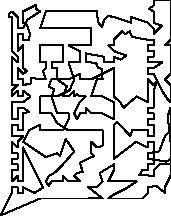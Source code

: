 unitsize(0.001cm);
// 58962.5
draw((200,400)--(200,500));
draw((200,500)--(300,500));
draw((300,500)--(300,400));
draw((300,400)--(400,400));
draw((400,400)--(400,500));
draw((400,500)--(600,400));
draw((600,400)--(750,490));
draw((750,490)--(700,600));
draw((700,600)--(400,1200));
draw((400,1200)--(400,1100));
draw((400,1100)--(400,1000));
draw((400,1000)--(400,900));
draw((400,900)--(400,800));
draw((400,800)--(400,700));
draw((400,700)--(400,600));
draw((400,600)--(300,600));
draw((300,600)--(300,700));
draw((300,700)--(200,600));
draw((200,600)--(200,700));
draw((200,700)--(200,800));
draw((200,800)--(300,800));
draw((300,800)--(300,900));
draw((300,900)--(200,900));
draw((200,900)--(200,1000));
draw((200,1000)--(300,1000));
draw((300,1000)--(300,1100));
draw((300,1100)--(200,1100));
draw((200,1100)--(200,1200));
draw((200,1200)--(200,1300));
draw((200,1300)--(300,1200));
draw((300,1200)--(300,1300));
draw((300,1300)--(400,1400));
draw((400,1400)--(300,1400));
draw((300,1400)--(200,1400));
draw((200,1400)--(200,1500));
draw((200,1500)--(200,1600));
draw((200,1600)--(300,1600));
draw((300,1600)--(300,1500));
draw((300,1500)--(400,1500));
draw((400,1500)--(400,1600));
draw((400,1600)--(400,1700));
draw((400,1700)--(400,1800));
draw((400,1800)--(500,1829));
draw((500,1829)--(400,1900));
draw((400,1900)--(300,1900));
draw((300,1900)--(300,1800));
draw((300,1800)--(300,1700));
draw((300,1700)--(200,1700));
draw((200,1700)--(200,1800));
draw((200,1800)--(200,1900));
draw((200,1900)--(200,2000));
draw((200,2000)--(300,2000));
draw((300,2000)--(400,2000));
draw((400,2000)--(530,2100));
draw((530,2100)--(400,2200));
draw((400,2200)--(400,2100));
draw((400,2100)--(300,2100));
draw((300,2100)--(300,2200));
draw((300,2200)--(200,2100));
draw((200,2100)--(200,2200));
draw((200,2200)--(300,2300));
draw((300,2300)--(200,2300));
draw((200,2300)--(200,2400));
draw((200,2400)--(200,2500));
draw((200,2500)--(200,2600));
draw((200,2600)--(200,2700));
draw((200,2700)--(200,2800));
draw((200,2800)--(300,2700));
draw((300,2700)--(300,2800));
draw((300,2800)--(200,2900));
draw((200,2900)--(200,3000));
draw((200,3000)--(200,3100));
draw((200,3100)--(200,3200));
draw((200,3200)--(200,3300));
draw((200,3300)--(200,3400));
draw((200,3400)--(200,3500));
draw((200,3500)--(150,3500));
draw((150,3500)--(150,3550));
draw((150,3550)--(200,3600));
draw((200,3600)--(300,3500));
draw((300,3500)--(300,3400));
draw((300,3400)--(300,3300));
draw((300,3300)--(400,3300));
draw((400,3300)--(469,3450));
draw((469,3450)--(700,3600));
draw((700,3600)--(620,3650));
draw((620,3650)--(620,3709));
draw((620,3709)--(400,3600));
draw((400,3600)--(400,3500));
draw((400,3500)--(400,3400));
draw((400,3400)--(469,3350));
draw((469,3350)--(520,3200));
draw((520,3200)--(500,3100));
draw((500,3100)--(400,3100));
draw((400,3100)--(400,3200));
draw((400,3200)--(300,3200));
draw((300,3200)--(300,3100));
draw((300,3100)--(300,3000));
draw((300,3000)--(300,2900));
draw((300,2900)--(400,3000));
draw((400,3000)--(400,2900));
draw((400,2900)--(400,2800));
draw((400,2800)--(400,2700));
draw((400,2700)--(400,2600));
draw((400,2600)--(469,2550));
draw((469,2550)--(400,2500));
draw((400,2500)--(300,2600));
draw((300,2600)--(300,2500));
draw((300,2500)--(300,2400));
draw((300,2400)--(400,2400));
draw((400,2400)--(400,2300));
draw((400,2300)--(540,2330));
draw((540,2330)--(540,2430));
draw((540,2430)--(700,2400));
draw((700,2400)--(800,2400));
draw((800,2400)--(750,2550));
draw((750,2550)--(800,2600));
draw((800,2600)--(800,2700));
draw((800,2700)--(700,2700));
draw((700,2700)--(700,3000));
draw((700,3000)--(800,3000));
draw((800,3000)--(900,3000));
draw((900,3000)--(1000,3000));
draw((1000,3000)--(1100,3000));
draw((1100,3000)--(1100,2700));
draw((1100,2700)--(1000,2700));
draw((1000,2700)--(900,2700));
draw((900,2700)--(910,2600));
draw((910,2600)--(1000,2600));
draw((1000,2600)--(1000,2400));
draw((1000,2400)--(1170,2280));
draw((1170,2280)--(1100,2100));
draw((1100,2100)--(1200,2100));
draw((1200,2100)--(1300,2200));
draw((1300,2200)--(1300,2100));
draw((1300,2100)--(1350,2140));
draw((1350,2140)--(1400,2100));
draw((1400,2100)--(1500,2100));
draw((1500,2100)--(1400,2000));
draw((1400,2000)--(1300,1800));
draw((1300,1800)--(1350,1700));
draw((1350,1700)--(1400,1800));
draw((1400,1800)--(1500,1800));
draw((1500,1800)--(1500,1900));
draw((1500,1900)--(1550,1850));
draw((1550,1850)--(1600,1800));
draw((1600,1800)--(1700,1800));
draw((1700,1800)--(1800,1800));
draw((1800,1800)--(2000,1700));
draw((2000,1700)--(2000,1800));
draw((2000,1800)--(2000,1900));
draw((2000,1900)--(2000,2000));
draw((2000,2000)--(1800,2100));
draw((1800,2100)--(1700,2100));
draw((1700,2100)--(1600,2100));
draw((1600,2100)--(1700,2400));
draw((1700,2400)--(1800,2400));
draw((1800,2400)--(1790,2580));
draw((1790,2580)--(1720,2610));
draw((1720,2610)--(1690,2680));
draw((1690,2680)--(1600,2700));
draw((1600,2700)--(1500,2700));
draw((1500,2700)--(1500,2800));
draw((1500,2800)--(1500,2860));
draw((1500,2860)--(1829,2800));
draw((1829,2800)--(1829,2700));
draw((1829,2700)--(2000,2700));
draw((2000,2700)--(2000,2800));
draw((2000,2800)--(2120,2750));
draw((2120,2750)--(2220,2820));
draw((2220,2820)--(2000,2900));
draw((2000,2900)--(1900,3000));
draw((1900,3000)--(2000,3000));
draw((2000,3000)--(2000,3100));
draw((2000,3100)--(2050,3150));
draw((2050,3150)--(2100,3200));
draw((2100,3200)--(2150,3250));
draw((2150,3250)--(2200,3200));
draw((2200,3200)--(2280,3250));
draw((2280,3250)--(2320,3150));
draw((2320,3150)--(2600,3100));
draw((2600,3100)--(2700,3100));
draw((2700,3100)--(2700,3000));
draw((2700,3000)--(2600,3000));
draw((2600,3000)--(2600,2900));
draw((2600,2900)--(2700,2900));
draw((2700,2900)--(2700,2800));
draw((2700,2800)--(2600,2800));
draw((2600,2800)--(2600,2700));
draw((2600,2700)--(2700,2700));
draw((2700,2700)--(2850,2700));
draw((2850,2700)--(2700,2600));
draw((2700,2600)--(2600,2600));
draw((2600,2600)--(2600,2500));
draw((2600,2500)--(2700,2500));
draw((2700,2500)--(2850,2200));
draw((2850,2200)--(2950,2050));
draw((2950,2050)--(3000,2000));
draw((3000,2000)--(3000,2100));
draw((3000,2100)--(3000,2200));
draw((3000,2200)--(3000,2300));
draw((3000,2300)--(2900,2400));
draw((2900,2400)--(3000,2500));
draw((3000,2500)--(3000,2600));
draw((3000,2600)--(3000,2700));
draw((3000,2700)--(3000,2800));
draw((3000,2800)--(3000,2900));
draw((3000,2900)--(3000,3000));
draw((3000,3000)--(2900,3000));
draw((2900,3000)--(3000,3100));
draw((3000,3100)--(3000,3200));
draw((3000,3200)--(3000,3300));
draw((3000,3300)--(3000,3400));
draw((3000,3400)--(3000,3500));
draw((3000,3500)--(3000,3600));
draw((3000,3600)--(3000,3700));
draw((3000,3700)--(3000,3800));
draw((3000,3800)--(2700,3800));
draw((2700,3800)--(2700,3700));
draw((2700,3700)--(2620,3650));
draw((2620,3650)--(2700,3600));
draw((2700,3600)--(2700,3500));
draw((2700,3500)--(2700,3400));
draw((2700,3400)--(2850,3350));
draw((2850,3350)--(2700,3200));
draw((2700,3200)--(2700,3300));
draw((2700,3300)--(2600,3400));
draw((2600,3400)--(2300,3500));
draw((2300,3500)--(2300,3400));
draw((2300,3400)--(2000,3500));
draw((2000,3500)--(1900,3520));
draw((1900,3520)--(1829,3450));
draw((1829,3450)--(1790,3330));
draw((1790,3330)--(1720,3409));
draw((1720,3409)--(1700,3600));
draw((1700,3600)--(1600,3600));
draw((1600,3600)--(1500,3600));
draw((1500,3600)--(1400,3600));
draw((1400,3600)--(1300,3600));
draw((1300,3600)--(1200,3600));
draw((1200,3600)--(1100,3600));
draw((1100,3600)--(1000,3600));
draw((1000,3600)--(900,3600));
draw((900,3600)--(800,3600));
draw((800,3600)--(700,3300));
draw((700,3300)--(800,3300));
draw((800,3300)--(900,3300));
draw((900,3300)--(1000,3300));
draw((1000,3300)--(1100,3300));
draw((1100,3300)--(1200,3300));
draw((1200,3300)--(1300,3300));
draw((1300,3300)--(1400,3300));
draw((1400,3300)--(1500,3300));
draw((1500,3300)--(1600,3300));
draw((1600,3300)--(1600,3000));
draw((1600,3000)--(1500,3000));
draw((1500,3000)--(1400,3000));
draw((1400,3000)--(1300,3000));
draw((1300,3000)--(1200,3000));
draw((1200,3000)--(1400,2900));
draw((1400,2900)--(1400,2820));
draw((1400,2820)--(1400,2700));
draw((1400,2700)--(1300,2700));
draw((1300,2700)--(1200,2700));
draw((1200,2700)--(1300,2400));
draw((1300,2400)--(1220,2210));
draw((1220,2210)--(1000,2100));
draw((1000,2100)--(800,2100));
draw((800,2100)--(700,2100));
draw((700,2100)--(700,1800));
draw((700,1800)--(800,1800));
draw((800,1800)--(900,1800));
draw((900,1800)--(1000,1629));
draw((1000,1629)--(1200,1500));
draw((1200,1500)--(1300,1500));
draw((1300,1500)--(1400,1500));
draw((1400,1500)--(1500,1500));
draw((1500,1500)--(1600,1500));
draw((1600,1500)--(1700,1500));
draw((1700,1500)--(1800,1500));
draw((1800,1500)--(1800,1230));
draw((1800,1230)--(1700,1200));
draw((1700,1200)--(1600,1300));
draw((1600,1300)--(1600,1100));
draw((1600,1100)--(1650,1050));
draw((1650,1050)--(1400,930));
draw((1400,930)--(1450,770));
draw((1450,770)--(1350,750));
draw((1350,750)--(1300,700));
draw((1300,700)--(1400,600));
draw((1400,600)--(1300,600));
draw((1300,600)--(1200,600));
draw((1200,600)--(1100,700));
draw((1100,700)--(1100,600));
draw((1100,600)--(1000,600));
draw((1000,600)--(900,600));
draw((900,600)--(850,520));
draw((850,520)--(800,600));
draw((800,600)--(850,700));
draw((850,700)--(939,740));
draw((939,740)--(1100,900));
draw((1100,900)--(1300,1130));
draw((1300,1130)--(1150,1350));
draw((1150,1350)--(1050,1050));
draw((1050,1050)--(1000,1100));
draw((1000,1100)--(800,1030));
draw((800,1030)--(400,1300));
draw((400,1300)--(500,1500));
draw((500,1500)--(700,1600));
draw((700,1600)--(700,1500));
draw((700,1500)--(800,1500));
draw((800,1500)--(900,1500));
draw((900,1500)--(1000,1500));
draw((1000,1500)--(1100,1500));
draw((1100,1500)--(1200,1700));
draw((1200,1700)--(1200,1800));
draw((1200,1800)--(1100,1800));
draw((1100,1800)--(1000,1800));
draw((1000,1800)--(900,2100));
draw((900,2100)--(950,2220));
draw((950,2220)--(850,2280));
draw((850,2280)--(900,2400));
draw((900,2400)--(1100,2400));
draw((1100,2400)--(1200,2400));
draw((1200,2400)--(1400,2500));
draw((1400,2500)--(1400,2400));
draw((1400,2400)--(1500,2400));
draw((1500,2400)--(1600,2400));
draw((1600,2400)--(2000,2600));
draw((2000,2600)--(2000,2500));
draw((2000,2500)--(2000,2400));
draw((2000,2400)--(2000,2300));
draw((2000,2300)--(2000,2200));
draw((2000,2200)--(2000,2100));
draw((2000,2100)--(2110,2000));
draw((2110,2000)--(2170,1900));
draw((2170,1900)--(2400,2100));
draw((2400,2100)--(2600,2000));
draw((2600,2000)--(2600,2100));
draw((2600,2100)--(2600,2200));
draw((2600,2200)--(2600,2300));
draw((2600,2300)--(2600,2400));
draw((2600,2400)--(2700,2300));
draw((2700,2300)--(2760,2360));
draw((2760,2360)--(2700,2200));
draw((2700,2200)--(2700,2100));
draw((2700,2100)--(2700,2000));
draw((2700,2000)--(2700,1900));
draw((2700,1900)--(2600,1900));
draw((2600,1900)--(2600,1800));
draw((2600,1800)--(2700,1800));
draw((2700,1800)--(2700,1700));
draw((2700,1700)--(2600,1700));
draw((2600,1700)--(2600,1600));
draw((2600,1600)--(2700,1600));
draw((2700,1600)--(2700,1500));
draw((2700,1500)--(2700,1400));
draw((2700,1400)--(2600,1400));
draw((2600,1400)--(2600,1500));
draw((2600,1500)--(2320,1500));
draw((2320,1500)--(2290,1400));
draw((2290,1400)--(2060,1650));
draw((2060,1650)--(2000,1600));
draw((2000,1600)--(2000,1500));
draw((2000,1500)--(2000,1400));
draw((2000,1400)--(2000,1300));
draw((2000,1300)--(2000,1200));
draw((2000,1200)--(2000,1100));
draw((2000,1100)--(2000,1000));
draw((2000,1000)--(2390,1300));
draw((2390,1300)--(2600,1200));
draw((2600,1200)--(2600,1300));
draw((2600,1300)--(2700,1300));
draw((2700,1300)--(2700,1200));
draw((2700,1200)--(2700,1100));
draw((2700,1100)--(2700,1000));
draw((2700,1000)--(2700,900));
draw((2700,900)--(2600,900));
draw((2600,900)--(2600,800));
draw((2600,800)--(2500,800));
draw((2500,800)--(2450,710));
draw((2450,710)--(2550,710));
draw((2550,710)--(2700,700));
draw((2700,700)--(2700,800));
draw((2700,800)--(2800,900));
draw((2800,900)--(3000,900));
draw((3000,900)--(3000,1000));
draw((3000,1000)--(2930,950));
draw((2930,950)--(2600,1000));
draw((2600,1000)--(2600,1100));
draw((2600,1100)--(2800,1130));
draw((2800,1130)--(2900,1400));
draw((2900,1400)--(3000,1500));
draw((3000,1500)--(3000,1600));
draw((3000,1600)--(3000,1700));
draw((3000,1700)--(3000,1800));
draw((3000,1800)--(3000,1900));
draw((3000,1900)--(2950,1750));
draw((2950,1750)--(3000,1300));
draw((3000,1300)--(3000,1200));
draw((3000,1200)--(3000,1100));
draw((3000,1100)--(3000,800));
draw((3000,800)--(3000,700));
draw((3000,700)--(2900,500));
draw((2900,500)--(2900,400));
draw((2900,400)--(2750,520));
draw((2750,520)--(2600,500));
draw((2600,500)--(2600,400));
draw((2600,400)--(2500,300));
draw((2500,300)--(2400,300));
draw((2400,300)--(2300,300));
draw((2300,300)--(2200,300));
draw((2200,300)--(2100,300));
draw((2100,300)--(2000,300));
draw((2000,300)--(1900,300));
draw((1900,300)--(2000,370));
draw((2000,370)--(2200,469));
draw((2200,469)--(2400,600));
draw((2400,600)--(2300,600));
draw((2300,600)--(2200,600));
draw((2200,600)--(2100,600));
draw((2100,600)--(2000,600));
draw((2000,600)--(1900,600));
draw((1900,600)--(2000,800));
draw((2000,800)--(2000,900));
draw((2000,900)--(1750,750));
draw((1750,750)--(1800,600));
draw((1800,600)--(1710,510));
draw((1710,510)--(1550,500));
draw((1550,500)--(1800,300));
draw((1800,300)--(1710,310));
draw((1710,310)--(1550,300));
draw((1550,300)--(1400,300));
draw((1400,300)--(1300,300));
draw((1300,300)--(1200,300));
draw((1200,300)--(1100,300));
draw((1100,300)--(1000,300));
draw((1000,300)--(900,300));
draw((900,300)--(800,300));
draw((800,300)--(700,300));
draw((700,300)--(0,0));
draw((0,0)--(200,400));

